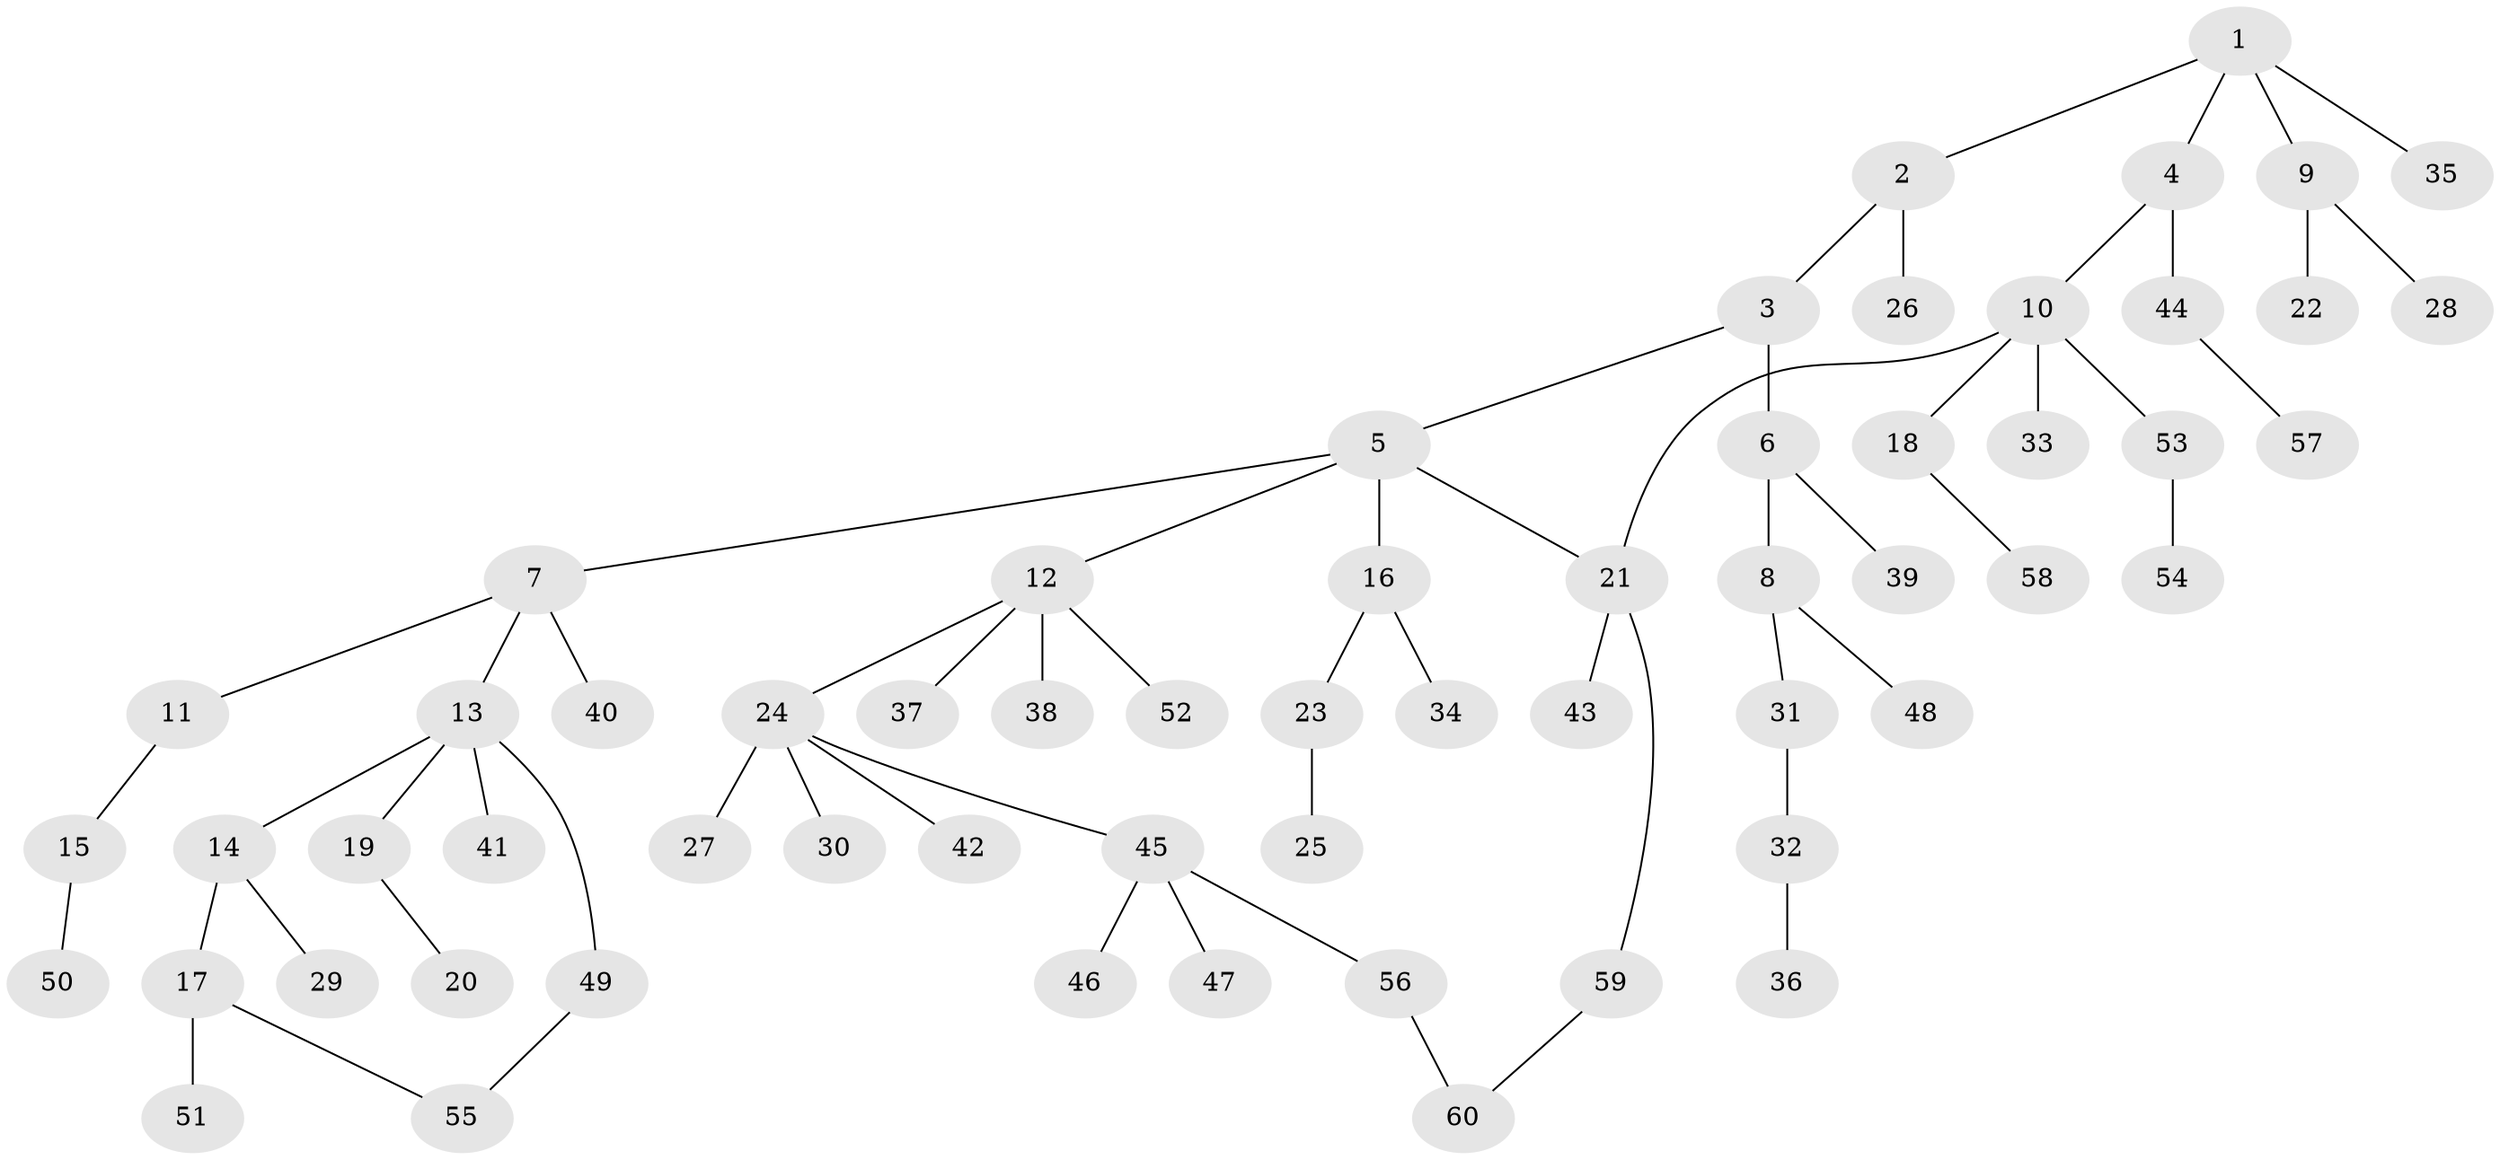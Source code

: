 // coarse degree distribution, {5: 0.02702702702702703, 2: 0.2972972972972973, 6: 0.02702702702702703, 3: 0.08108108108108109, 7: 0.02702702702702703, 4: 0.08108108108108109, 1: 0.4594594594594595}
// Generated by graph-tools (version 1.1) at 2025/23/03/03/25 07:23:30]
// undirected, 60 vertices, 62 edges
graph export_dot {
graph [start="1"]
  node [color=gray90,style=filled];
  1;
  2;
  3;
  4;
  5;
  6;
  7;
  8;
  9;
  10;
  11;
  12;
  13;
  14;
  15;
  16;
  17;
  18;
  19;
  20;
  21;
  22;
  23;
  24;
  25;
  26;
  27;
  28;
  29;
  30;
  31;
  32;
  33;
  34;
  35;
  36;
  37;
  38;
  39;
  40;
  41;
  42;
  43;
  44;
  45;
  46;
  47;
  48;
  49;
  50;
  51;
  52;
  53;
  54;
  55;
  56;
  57;
  58;
  59;
  60;
  1 -- 2;
  1 -- 4;
  1 -- 9;
  1 -- 35;
  2 -- 3;
  2 -- 26;
  3 -- 5;
  3 -- 6;
  4 -- 10;
  4 -- 44;
  5 -- 7;
  5 -- 12;
  5 -- 16;
  5 -- 21;
  6 -- 8;
  6 -- 39;
  7 -- 11;
  7 -- 13;
  7 -- 40;
  8 -- 31;
  8 -- 48;
  9 -- 22;
  9 -- 28;
  10 -- 18;
  10 -- 33;
  10 -- 53;
  10 -- 21;
  11 -- 15;
  12 -- 24;
  12 -- 37;
  12 -- 38;
  12 -- 52;
  13 -- 14;
  13 -- 19;
  13 -- 41;
  13 -- 49;
  14 -- 17;
  14 -- 29;
  15 -- 50;
  16 -- 23;
  16 -- 34;
  17 -- 51;
  17 -- 55;
  18 -- 58;
  19 -- 20;
  21 -- 43;
  21 -- 59;
  23 -- 25;
  24 -- 27;
  24 -- 30;
  24 -- 42;
  24 -- 45;
  31 -- 32;
  32 -- 36;
  44 -- 57;
  45 -- 46;
  45 -- 47;
  45 -- 56;
  49 -- 55;
  53 -- 54;
  56 -- 60;
  59 -- 60;
}

